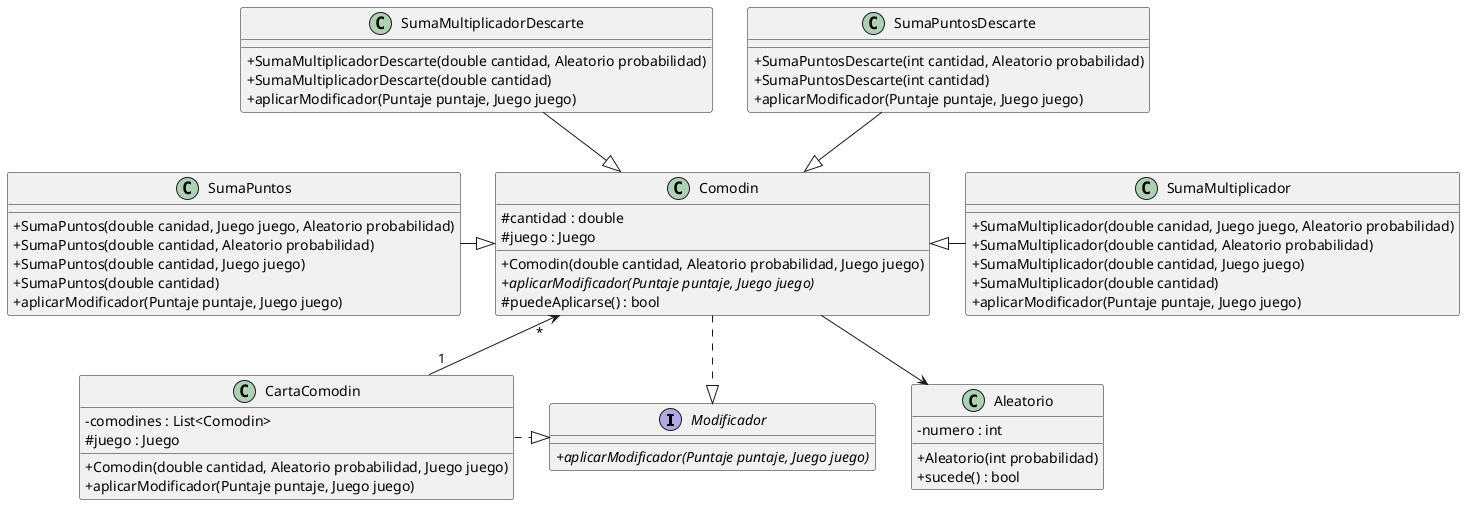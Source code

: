 @startuml Comodín
skinparam classAttributeIconSize 0

interface Modificador{
+{abstract} aplicarModificador(Puntaje puntaje, Juego juego)
}

class Aleatorio{
- numero : int
+{method} Aleatorio(int probabilidad)
+{method} sucede() : bool
}

class Comodin{
#cantidad : double
#juego : Juego
+{method} Comodin(double cantidad, Aleatorio probabilidad, Juego juego)
+{abstract} {method} aplicarModificador(Puntaje puntaje, Juego juego)
#{method} puedeAplicarse() : bool
}

class CartaComodin{
-comodines : List<Comodin>
#juego : Juego
+{method} Comodin(double cantidad, Aleatorio probabilidad, Juego juego)
+{method} aplicarModificador(Puntaje puntaje, Juego juego)
}

class SumaMultiplicador{
+SumaMultiplicador(double canidad, Juego juego, Aleatorio probabilidad)
+SumaMultiplicador(double cantidad, Aleatorio probabilidad)
+SumaMultiplicador(double cantidad, Juego juego)
+SumaMultiplicador(double cantidad)
+aplicarModificador(Puntaje puntaje, Juego juego)
}


class SumaMultiplicadorDescarte{
+SumaMultiplicadorDescarte(double cantidad, Aleatorio probabilidad)
+SumaMultiplicadorDescarte(double cantidad)
+aplicarModificador(Puntaje puntaje, Juego juego)
}


class SumaPuntos{
+SumaPuntos(double canidad, Juego juego, Aleatorio probabilidad)
+SumaPuntos(double cantidad, Aleatorio probabilidad)
+SumaPuntos(double cantidad, Juego juego)
+SumaPuntos(double cantidad)
+aplicarModificador(Puntaje puntaje, Juego juego)
}

class SumaPuntosDescarte{
+SumaPuntosDescarte(int cantidad, Aleatorio probabilidad)
+SumaPuntosDescarte(int cantidad)
+aplicarModificador(Puntaje puntaje, Juego juego)
}

Comodin --> Aleatorio
Comodin .down.|> Modificador
CartaComodin "1" -up-> "*" Comodin 
CartaComodin .right.|> Modificador
SumaMultiplicador -left-|> Comodin
SumaMultiplicadorDescarte -down-|> Comodin
SumaPuntos -right-|> Comodin
SumaPuntosDescarte -down-|> Comodin

@enduml